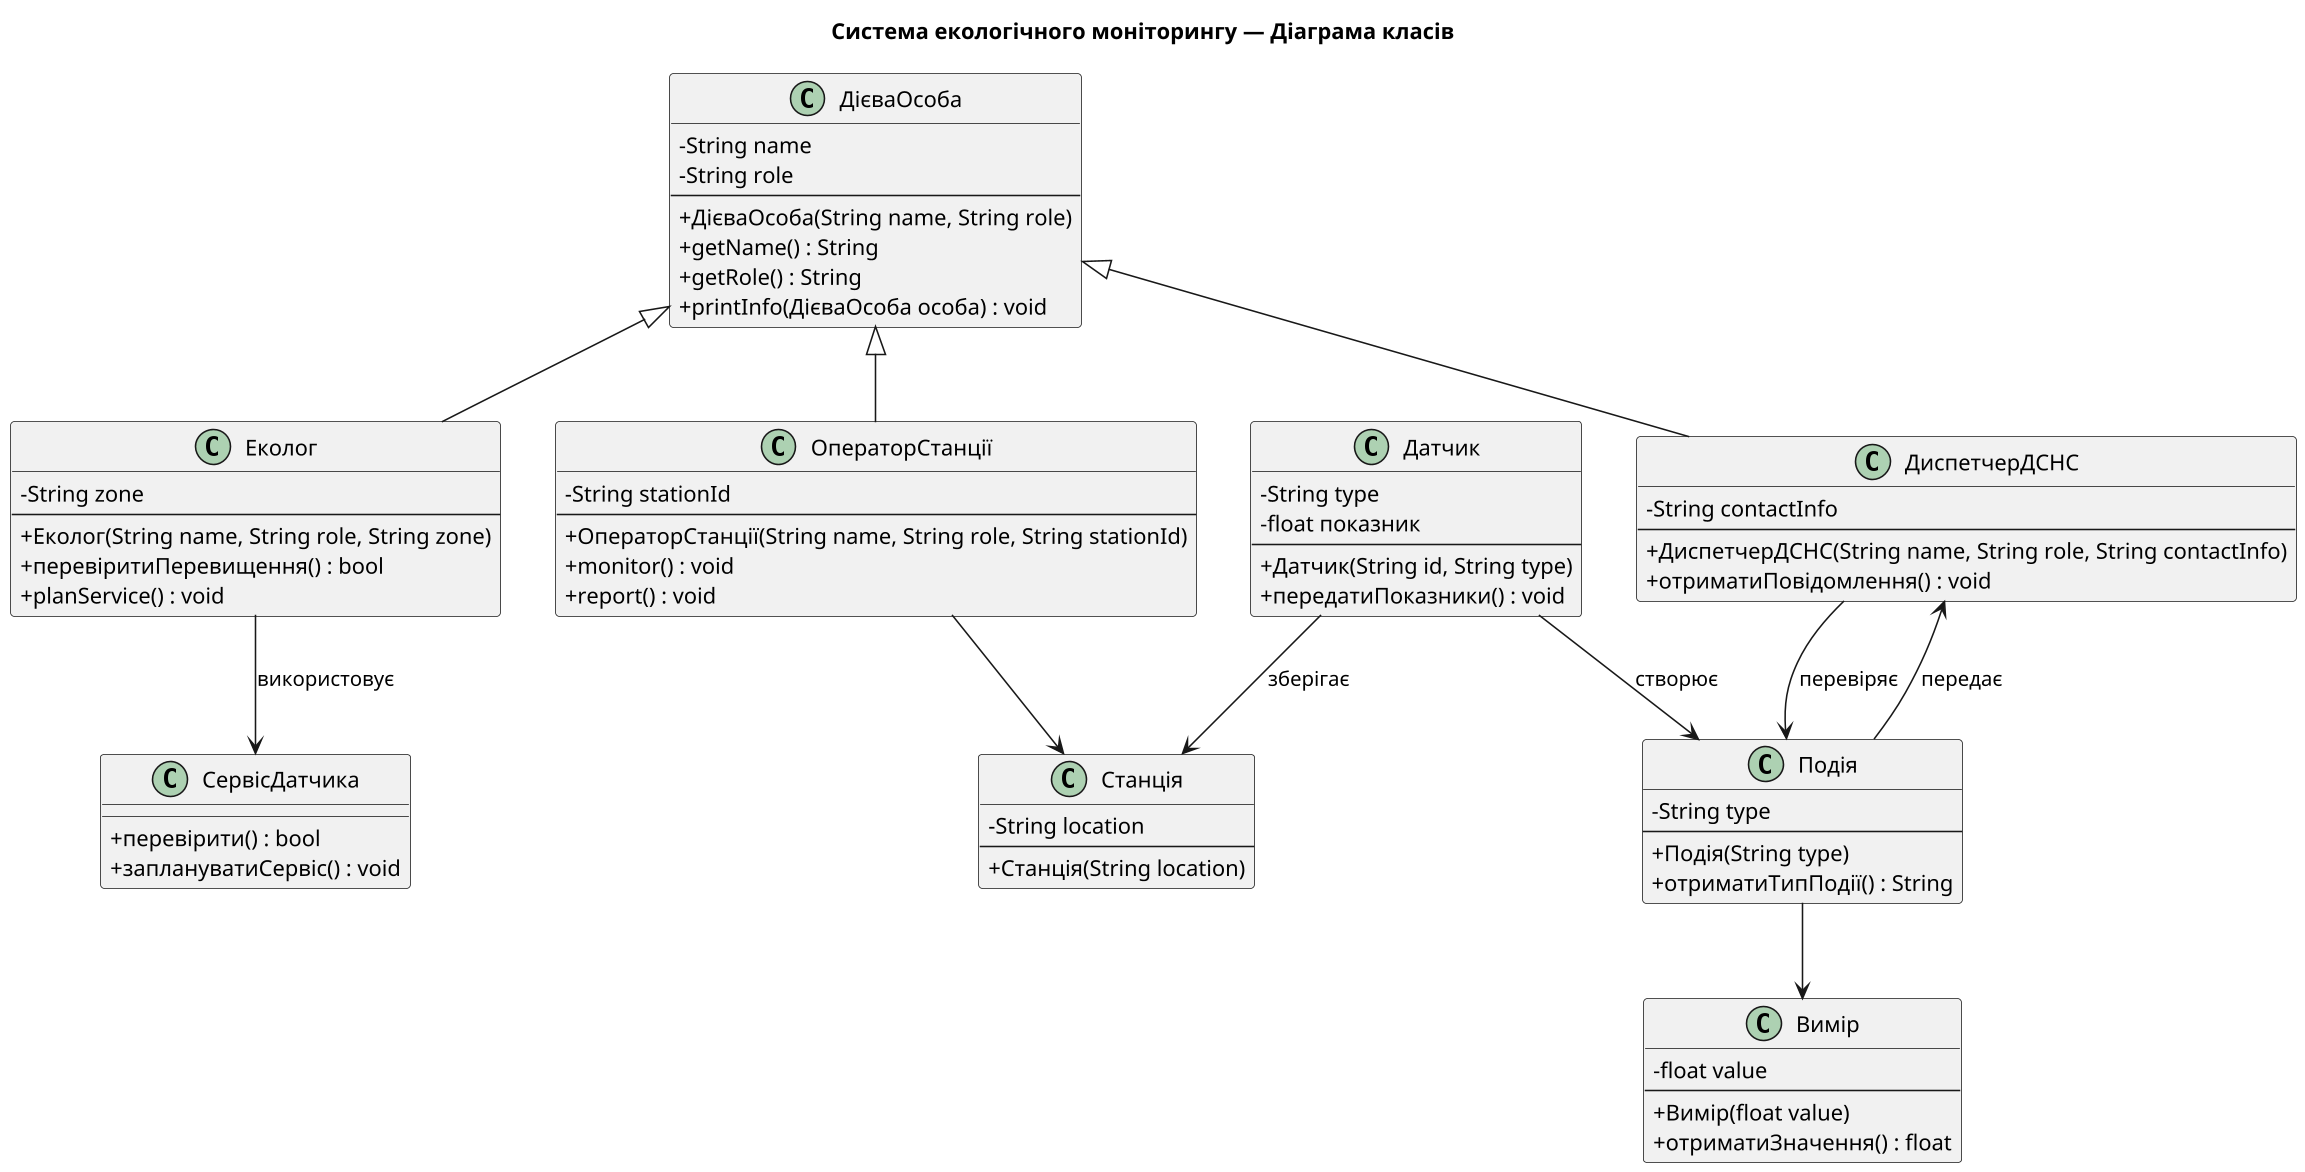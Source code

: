 @startuml
title Система екологічного моніторингу — Діаграма класів

skinparam classAttributeIconSize 0
skinparam dpi 150
skinparam shadowing false

' --- Клас СервісДатчика ---
class "СервісДатчика" as Service {
  + перевірити() : bool
  + заплануватиСервіс() : void
}

' --- Клас ДієваОсоба (базовий) ---
class "ДієваОсоба" as Person {
  - String name
  - String role
  --
  + ДієваОсоба(String name, String role)
  + getName() : String
  + getRole() : String
  + printInfo(ДієваОсоба особа) : void
}

' --- Похідні класи ---
class "Еколог" as Ecologist {
  - String zone
  --
  + Еколог(String name, String role, String zone)
  + перевіритиПеревищення() : bool
  + planService() : void
}

class "ОператорСтанції" as Operator {
  - String stationId
  --
  + ОператорСтанції(String name, String role, String stationId)
  + monitor() : void
  + report() : void
}

class "ДиспетчерДСНС" as Dispatcher {
  - String contactInfo
  --
  + ДиспетчерДСНС(String name, String role, String contactInfo)
  + отриматиПовідомлення() : void
}

' --- Інші класи ---
class "Станція" as Station {
  - String location
  --
  + Станція(String location)
}

class "Датчик" as Sensor {
  - String type
  - float показник
  --
  + Датчик(String id, String type)
  + передатиПоказники() : void
}

class "Подія" as Event {
  - String type
  --
  + Подія(String type)
  + отриматиТипПодії() : String
}

class "Вимір" as Measure {
  - float value
  --
  + Вимір(float value)
  + отриматиЗначення() : float
}

' --- Зв’язки ---
Person <|-- Ecologist
Person <|-- Operator
Person <|-- Dispatcher

Ecologist --> Service : використовує
Operator --> Station
Dispatcher --> Event : перевіряє
Sensor --> Station : зберігає
Sensor --> Event : створює
Event --> Measure
Event --> Dispatcher : передає

@enduml
